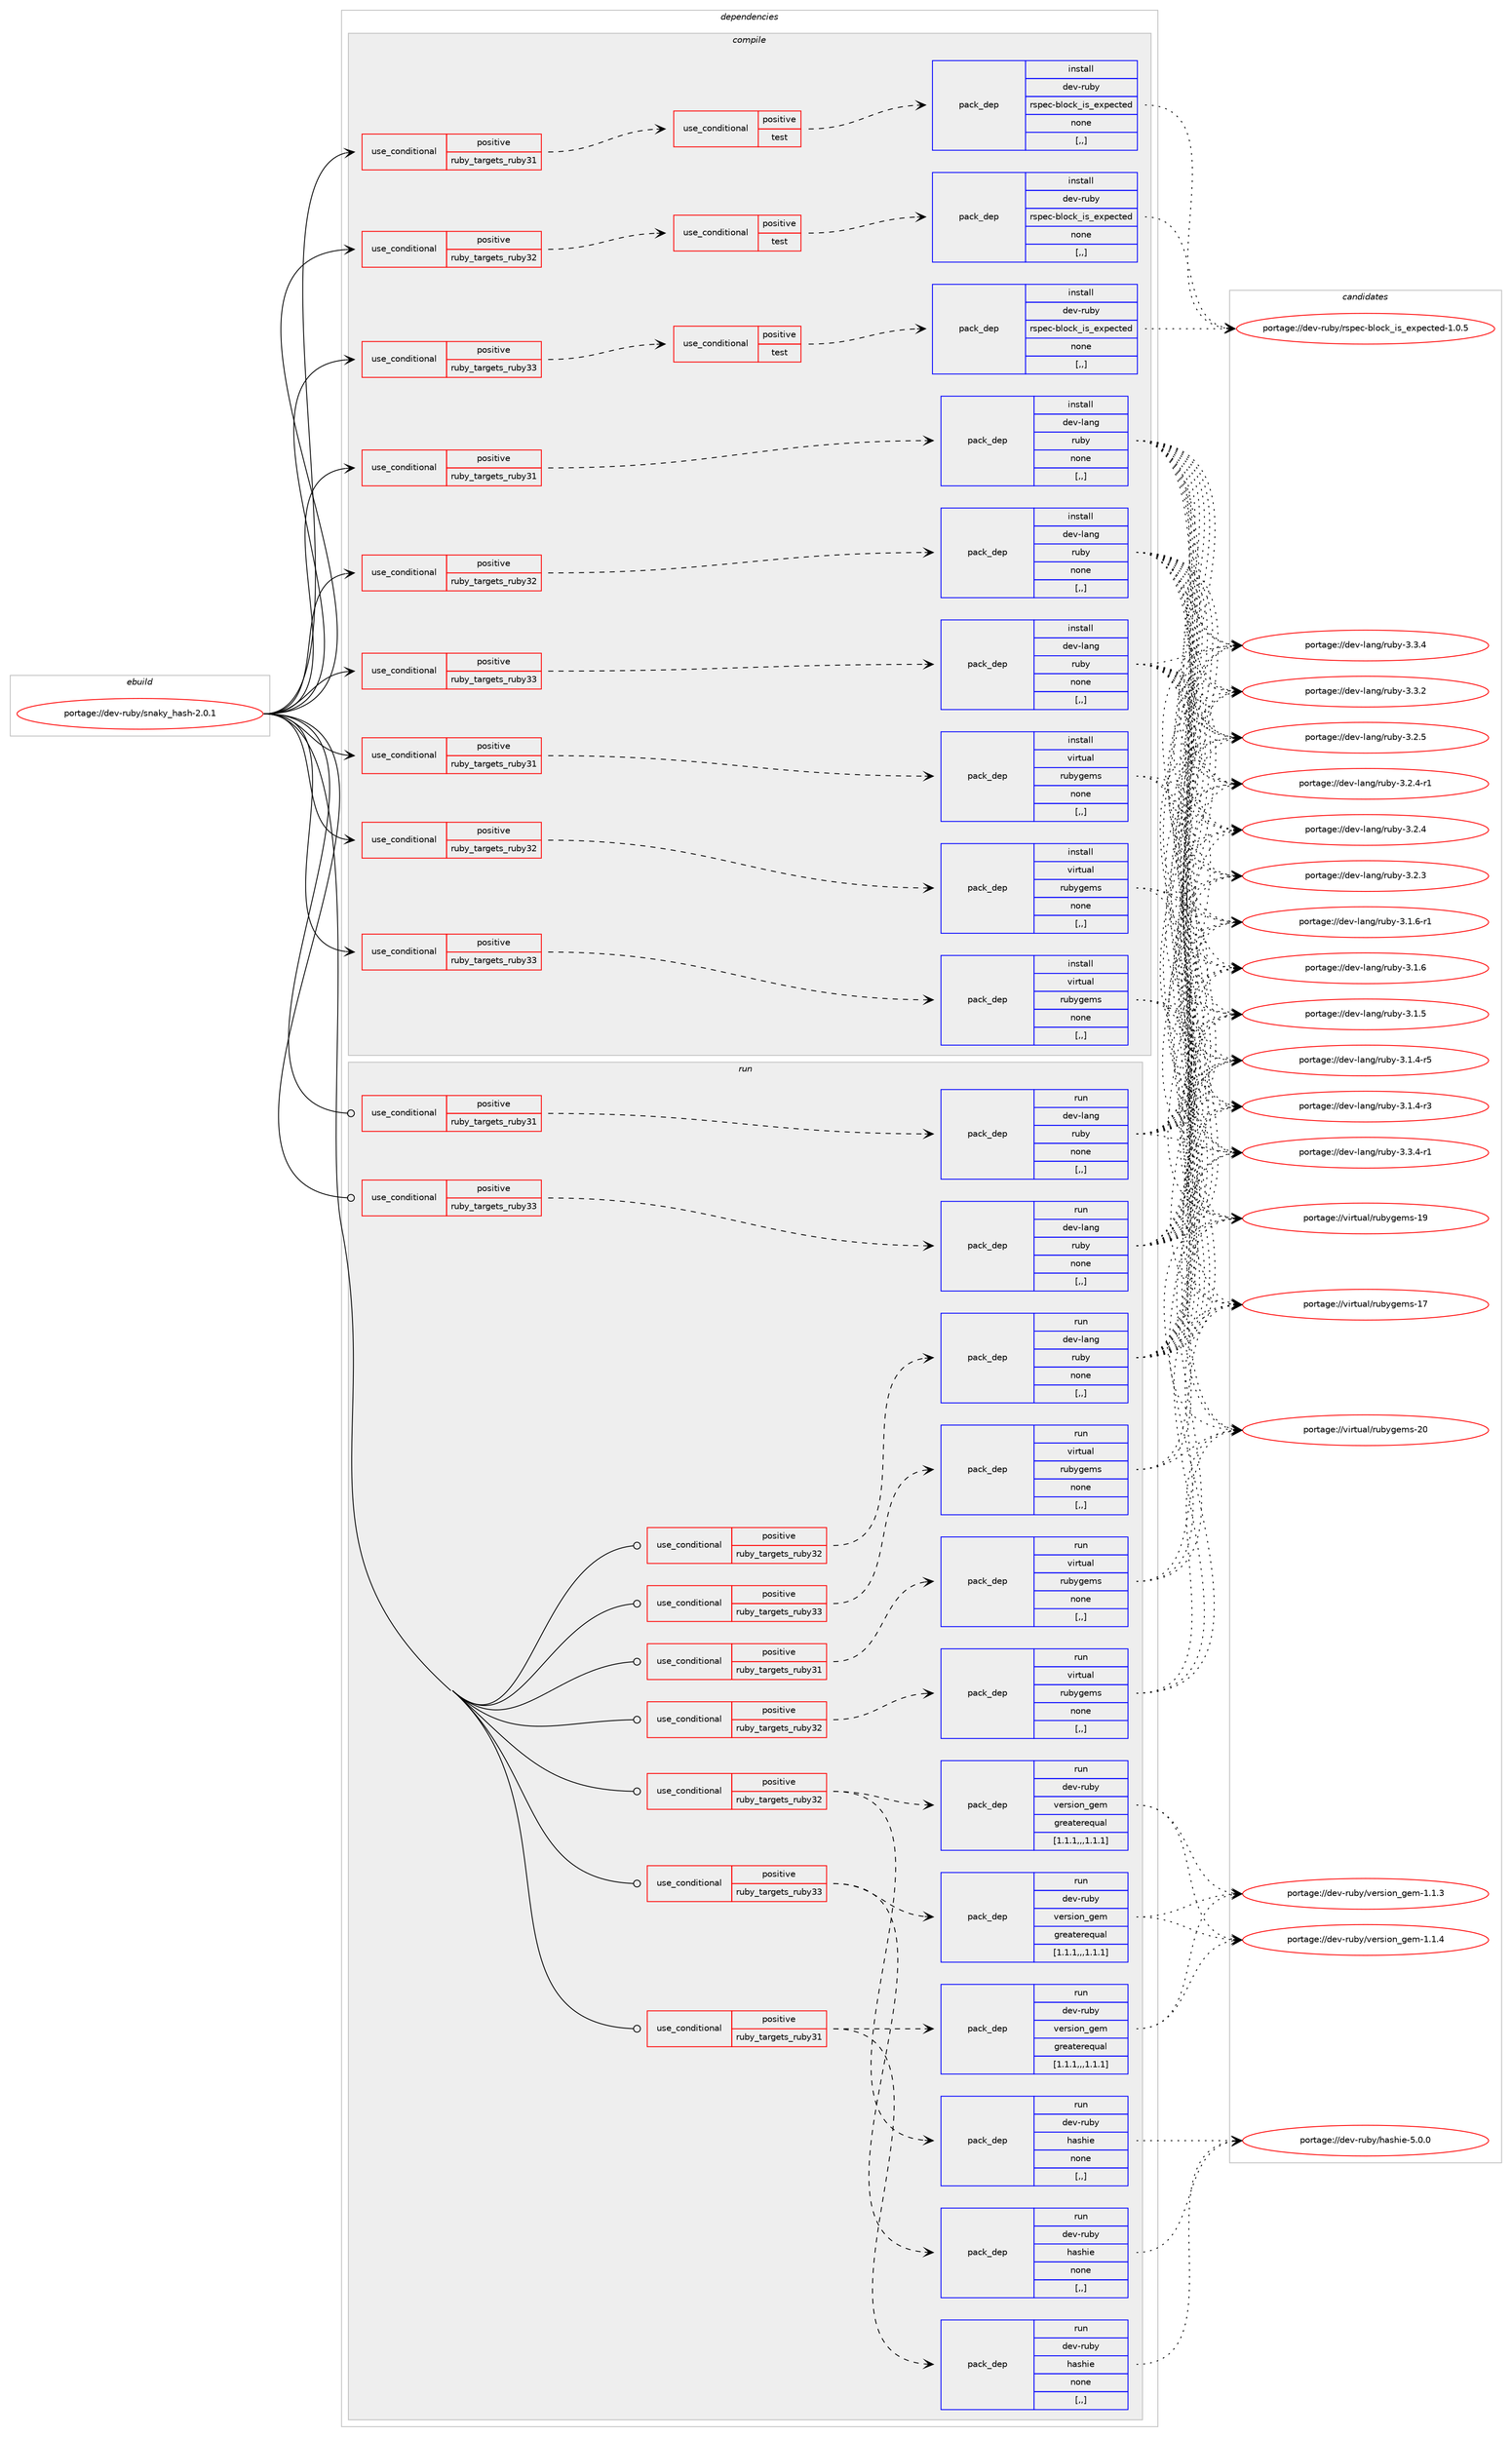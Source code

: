 digraph prolog {

# *************
# Graph options
# *************

newrank=true;
concentrate=true;
compound=true;
graph [rankdir=LR,fontname=Helvetica,fontsize=10,ranksep=1.5];#, ranksep=2.5, nodesep=0.2];
edge  [arrowhead=vee];
node  [fontname=Helvetica,fontsize=10];

# **********
# The ebuild
# **********

subgraph cluster_leftcol {
color=gray;
label=<<i>ebuild</i>>;
id [label="portage://dev-ruby/snaky_hash-2.0.1", color=red, width=4, href="../dev-ruby/snaky_hash-2.0.1.svg"];
}

# ****************
# The dependencies
# ****************

subgraph cluster_midcol {
color=gray;
label=<<i>dependencies</i>>;
subgraph cluster_compile {
fillcolor="#eeeeee";
style=filled;
label=<<i>compile</i>>;
subgraph cond56799 {
dependency203720 [label=<<TABLE BORDER="0" CELLBORDER="1" CELLSPACING="0" CELLPADDING="4"><TR><TD ROWSPAN="3" CELLPADDING="10">use_conditional</TD></TR><TR><TD>positive</TD></TR><TR><TD>ruby_targets_ruby31</TD></TR></TABLE>>, shape=none, color=red];
subgraph cond56800 {
dependency203721 [label=<<TABLE BORDER="0" CELLBORDER="1" CELLSPACING="0" CELLPADDING="4"><TR><TD ROWSPAN="3" CELLPADDING="10">use_conditional</TD></TR><TR><TD>positive</TD></TR><TR><TD>test</TD></TR></TABLE>>, shape=none, color=red];
subgraph pack145536 {
dependency203722 [label=<<TABLE BORDER="0" CELLBORDER="1" CELLSPACING="0" CELLPADDING="4" WIDTH="220"><TR><TD ROWSPAN="6" CELLPADDING="30">pack_dep</TD></TR><TR><TD WIDTH="110">install</TD></TR><TR><TD>dev-ruby</TD></TR><TR><TD>rspec-block_is_expected</TD></TR><TR><TD>none</TD></TR><TR><TD>[,,]</TD></TR></TABLE>>, shape=none, color=blue];
}
dependency203721:e -> dependency203722:w [weight=20,style="dashed",arrowhead="vee"];
}
dependency203720:e -> dependency203721:w [weight=20,style="dashed",arrowhead="vee"];
}
id:e -> dependency203720:w [weight=20,style="solid",arrowhead="vee"];
subgraph cond56801 {
dependency203723 [label=<<TABLE BORDER="0" CELLBORDER="1" CELLSPACING="0" CELLPADDING="4"><TR><TD ROWSPAN="3" CELLPADDING="10">use_conditional</TD></TR><TR><TD>positive</TD></TR><TR><TD>ruby_targets_ruby31</TD></TR></TABLE>>, shape=none, color=red];
subgraph pack145537 {
dependency203724 [label=<<TABLE BORDER="0" CELLBORDER="1" CELLSPACING="0" CELLPADDING="4" WIDTH="220"><TR><TD ROWSPAN="6" CELLPADDING="30">pack_dep</TD></TR><TR><TD WIDTH="110">install</TD></TR><TR><TD>dev-lang</TD></TR><TR><TD>ruby</TD></TR><TR><TD>none</TD></TR><TR><TD>[,,]</TD></TR></TABLE>>, shape=none, color=blue];
}
dependency203723:e -> dependency203724:w [weight=20,style="dashed",arrowhead="vee"];
}
id:e -> dependency203723:w [weight=20,style="solid",arrowhead="vee"];
subgraph cond56802 {
dependency203725 [label=<<TABLE BORDER="0" CELLBORDER="1" CELLSPACING="0" CELLPADDING="4"><TR><TD ROWSPAN="3" CELLPADDING="10">use_conditional</TD></TR><TR><TD>positive</TD></TR><TR><TD>ruby_targets_ruby31</TD></TR></TABLE>>, shape=none, color=red];
subgraph pack145538 {
dependency203726 [label=<<TABLE BORDER="0" CELLBORDER="1" CELLSPACING="0" CELLPADDING="4" WIDTH="220"><TR><TD ROWSPAN="6" CELLPADDING="30">pack_dep</TD></TR><TR><TD WIDTH="110">install</TD></TR><TR><TD>virtual</TD></TR><TR><TD>rubygems</TD></TR><TR><TD>none</TD></TR><TR><TD>[,,]</TD></TR></TABLE>>, shape=none, color=blue];
}
dependency203725:e -> dependency203726:w [weight=20,style="dashed",arrowhead="vee"];
}
id:e -> dependency203725:w [weight=20,style="solid",arrowhead="vee"];
subgraph cond56803 {
dependency203727 [label=<<TABLE BORDER="0" CELLBORDER="1" CELLSPACING="0" CELLPADDING="4"><TR><TD ROWSPAN="3" CELLPADDING="10">use_conditional</TD></TR><TR><TD>positive</TD></TR><TR><TD>ruby_targets_ruby32</TD></TR></TABLE>>, shape=none, color=red];
subgraph cond56804 {
dependency203728 [label=<<TABLE BORDER="0" CELLBORDER="1" CELLSPACING="0" CELLPADDING="4"><TR><TD ROWSPAN="3" CELLPADDING="10">use_conditional</TD></TR><TR><TD>positive</TD></TR><TR><TD>test</TD></TR></TABLE>>, shape=none, color=red];
subgraph pack145539 {
dependency203729 [label=<<TABLE BORDER="0" CELLBORDER="1" CELLSPACING="0" CELLPADDING="4" WIDTH="220"><TR><TD ROWSPAN="6" CELLPADDING="30">pack_dep</TD></TR><TR><TD WIDTH="110">install</TD></TR><TR><TD>dev-ruby</TD></TR><TR><TD>rspec-block_is_expected</TD></TR><TR><TD>none</TD></TR><TR><TD>[,,]</TD></TR></TABLE>>, shape=none, color=blue];
}
dependency203728:e -> dependency203729:w [weight=20,style="dashed",arrowhead="vee"];
}
dependency203727:e -> dependency203728:w [weight=20,style="dashed",arrowhead="vee"];
}
id:e -> dependency203727:w [weight=20,style="solid",arrowhead="vee"];
subgraph cond56805 {
dependency203730 [label=<<TABLE BORDER="0" CELLBORDER="1" CELLSPACING="0" CELLPADDING="4"><TR><TD ROWSPAN="3" CELLPADDING="10">use_conditional</TD></TR><TR><TD>positive</TD></TR><TR><TD>ruby_targets_ruby32</TD></TR></TABLE>>, shape=none, color=red];
subgraph pack145540 {
dependency203731 [label=<<TABLE BORDER="0" CELLBORDER="1" CELLSPACING="0" CELLPADDING="4" WIDTH="220"><TR><TD ROWSPAN="6" CELLPADDING="30">pack_dep</TD></TR><TR><TD WIDTH="110">install</TD></TR><TR><TD>dev-lang</TD></TR><TR><TD>ruby</TD></TR><TR><TD>none</TD></TR><TR><TD>[,,]</TD></TR></TABLE>>, shape=none, color=blue];
}
dependency203730:e -> dependency203731:w [weight=20,style="dashed",arrowhead="vee"];
}
id:e -> dependency203730:w [weight=20,style="solid",arrowhead="vee"];
subgraph cond56806 {
dependency203732 [label=<<TABLE BORDER="0" CELLBORDER="1" CELLSPACING="0" CELLPADDING="4"><TR><TD ROWSPAN="3" CELLPADDING="10">use_conditional</TD></TR><TR><TD>positive</TD></TR><TR><TD>ruby_targets_ruby32</TD></TR></TABLE>>, shape=none, color=red];
subgraph pack145541 {
dependency203733 [label=<<TABLE BORDER="0" CELLBORDER="1" CELLSPACING="0" CELLPADDING="4" WIDTH="220"><TR><TD ROWSPAN="6" CELLPADDING="30">pack_dep</TD></TR><TR><TD WIDTH="110">install</TD></TR><TR><TD>virtual</TD></TR><TR><TD>rubygems</TD></TR><TR><TD>none</TD></TR><TR><TD>[,,]</TD></TR></TABLE>>, shape=none, color=blue];
}
dependency203732:e -> dependency203733:w [weight=20,style="dashed",arrowhead="vee"];
}
id:e -> dependency203732:w [weight=20,style="solid",arrowhead="vee"];
subgraph cond56807 {
dependency203734 [label=<<TABLE BORDER="0" CELLBORDER="1" CELLSPACING="0" CELLPADDING="4"><TR><TD ROWSPAN="3" CELLPADDING="10">use_conditional</TD></TR><TR><TD>positive</TD></TR><TR><TD>ruby_targets_ruby33</TD></TR></TABLE>>, shape=none, color=red];
subgraph cond56808 {
dependency203735 [label=<<TABLE BORDER="0" CELLBORDER="1" CELLSPACING="0" CELLPADDING="4"><TR><TD ROWSPAN="3" CELLPADDING="10">use_conditional</TD></TR><TR><TD>positive</TD></TR><TR><TD>test</TD></TR></TABLE>>, shape=none, color=red];
subgraph pack145542 {
dependency203736 [label=<<TABLE BORDER="0" CELLBORDER="1" CELLSPACING="0" CELLPADDING="4" WIDTH="220"><TR><TD ROWSPAN="6" CELLPADDING="30">pack_dep</TD></TR><TR><TD WIDTH="110">install</TD></TR><TR><TD>dev-ruby</TD></TR><TR><TD>rspec-block_is_expected</TD></TR><TR><TD>none</TD></TR><TR><TD>[,,]</TD></TR></TABLE>>, shape=none, color=blue];
}
dependency203735:e -> dependency203736:w [weight=20,style="dashed",arrowhead="vee"];
}
dependency203734:e -> dependency203735:w [weight=20,style="dashed",arrowhead="vee"];
}
id:e -> dependency203734:w [weight=20,style="solid",arrowhead="vee"];
subgraph cond56809 {
dependency203737 [label=<<TABLE BORDER="0" CELLBORDER="1" CELLSPACING="0" CELLPADDING="4"><TR><TD ROWSPAN="3" CELLPADDING="10">use_conditional</TD></TR><TR><TD>positive</TD></TR><TR><TD>ruby_targets_ruby33</TD></TR></TABLE>>, shape=none, color=red];
subgraph pack145543 {
dependency203738 [label=<<TABLE BORDER="0" CELLBORDER="1" CELLSPACING="0" CELLPADDING="4" WIDTH="220"><TR><TD ROWSPAN="6" CELLPADDING="30">pack_dep</TD></TR><TR><TD WIDTH="110">install</TD></TR><TR><TD>dev-lang</TD></TR><TR><TD>ruby</TD></TR><TR><TD>none</TD></TR><TR><TD>[,,]</TD></TR></TABLE>>, shape=none, color=blue];
}
dependency203737:e -> dependency203738:w [weight=20,style="dashed",arrowhead="vee"];
}
id:e -> dependency203737:w [weight=20,style="solid",arrowhead="vee"];
subgraph cond56810 {
dependency203739 [label=<<TABLE BORDER="0" CELLBORDER="1" CELLSPACING="0" CELLPADDING="4"><TR><TD ROWSPAN="3" CELLPADDING="10">use_conditional</TD></TR><TR><TD>positive</TD></TR><TR><TD>ruby_targets_ruby33</TD></TR></TABLE>>, shape=none, color=red];
subgraph pack145544 {
dependency203740 [label=<<TABLE BORDER="0" CELLBORDER="1" CELLSPACING="0" CELLPADDING="4" WIDTH="220"><TR><TD ROWSPAN="6" CELLPADDING="30">pack_dep</TD></TR><TR><TD WIDTH="110">install</TD></TR><TR><TD>virtual</TD></TR><TR><TD>rubygems</TD></TR><TR><TD>none</TD></TR><TR><TD>[,,]</TD></TR></TABLE>>, shape=none, color=blue];
}
dependency203739:e -> dependency203740:w [weight=20,style="dashed",arrowhead="vee"];
}
id:e -> dependency203739:w [weight=20,style="solid",arrowhead="vee"];
}
subgraph cluster_compileandrun {
fillcolor="#eeeeee";
style=filled;
label=<<i>compile and run</i>>;
}
subgraph cluster_run {
fillcolor="#eeeeee";
style=filled;
label=<<i>run</i>>;
subgraph cond56811 {
dependency203741 [label=<<TABLE BORDER="0" CELLBORDER="1" CELLSPACING="0" CELLPADDING="4"><TR><TD ROWSPAN="3" CELLPADDING="10">use_conditional</TD></TR><TR><TD>positive</TD></TR><TR><TD>ruby_targets_ruby31</TD></TR></TABLE>>, shape=none, color=red];
subgraph pack145545 {
dependency203742 [label=<<TABLE BORDER="0" CELLBORDER="1" CELLSPACING="0" CELLPADDING="4" WIDTH="220"><TR><TD ROWSPAN="6" CELLPADDING="30">pack_dep</TD></TR><TR><TD WIDTH="110">run</TD></TR><TR><TD>dev-lang</TD></TR><TR><TD>ruby</TD></TR><TR><TD>none</TD></TR><TR><TD>[,,]</TD></TR></TABLE>>, shape=none, color=blue];
}
dependency203741:e -> dependency203742:w [weight=20,style="dashed",arrowhead="vee"];
}
id:e -> dependency203741:w [weight=20,style="solid",arrowhead="odot"];
subgraph cond56812 {
dependency203743 [label=<<TABLE BORDER="0" CELLBORDER="1" CELLSPACING="0" CELLPADDING="4"><TR><TD ROWSPAN="3" CELLPADDING="10">use_conditional</TD></TR><TR><TD>positive</TD></TR><TR><TD>ruby_targets_ruby31</TD></TR></TABLE>>, shape=none, color=red];
subgraph pack145546 {
dependency203744 [label=<<TABLE BORDER="0" CELLBORDER="1" CELLSPACING="0" CELLPADDING="4" WIDTH="220"><TR><TD ROWSPAN="6" CELLPADDING="30">pack_dep</TD></TR><TR><TD WIDTH="110">run</TD></TR><TR><TD>dev-ruby</TD></TR><TR><TD>hashie</TD></TR><TR><TD>none</TD></TR><TR><TD>[,,]</TD></TR></TABLE>>, shape=none, color=blue];
}
dependency203743:e -> dependency203744:w [weight=20,style="dashed",arrowhead="vee"];
subgraph pack145547 {
dependency203745 [label=<<TABLE BORDER="0" CELLBORDER="1" CELLSPACING="0" CELLPADDING="4" WIDTH="220"><TR><TD ROWSPAN="6" CELLPADDING="30">pack_dep</TD></TR><TR><TD WIDTH="110">run</TD></TR><TR><TD>dev-ruby</TD></TR><TR><TD>version_gem</TD></TR><TR><TD>greaterequal</TD></TR><TR><TD>[1.1.1,,,1.1.1]</TD></TR></TABLE>>, shape=none, color=blue];
}
dependency203743:e -> dependency203745:w [weight=20,style="dashed",arrowhead="vee"];
}
id:e -> dependency203743:w [weight=20,style="solid",arrowhead="odot"];
subgraph cond56813 {
dependency203746 [label=<<TABLE BORDER="0" CELLBORDER="1" CELLSPACING="0" CELLPADDING="4"><TR><TD ROWSPAN="3" CELLPADDING="10">use_conditional</TD></TR><TR><TD>positive</TD></TR><TR><TD>ruby_targets_ruby31</TD></TR></TABLE>>, shape=none, color=red];
subgraph pack145548 {
dependency203747 [label=<<TABLE BORDER="0" CELLBORDER="1" CELLSPACING="0" CELLPADDING="4" WIDTH="220"><TR><TD ROWSPAN="6" CELLPADDING="30">pack_dep</TD></TR><TR><TD WIDTH="110">run</TD></TR><TR><TD>virtual</TD></TR><TR><TD>rubygems</TD></TR><TR><TD>none</TD></TR><TR><TD>[,,]</TD></TR></TABLE>>, shape=none, color=blue];
}
dependency203746:e -> dependency203747:w [weight=20,style="dashed",arrowhead="vee"];
}
id:e -> dependency203746:w [weight=20,style="solid",arrowhead="odot"];
subgraph cond56814 {
dependency203748 [label=<<TABLE BORDER="0" CELLBORDER="1" CELLSPACING="0" CELLPADDING="4"><TR><TD ROWSPAN="3" CELLPADDING="10">use_conditional</TD></TR><TR><TD>positive</TD></TR><TR><TD>ruby_targets_ruby32</TD></TR></TABLE>>, shape=none, color=red];
subgraph pack145549 {
dependency203749 [label=<<TABLE BORDER="0" CELLBORDER="1" CELLSPACING="0" CELLPADDING="4" WIDTH="220"><TR><TD ROWSPAN="6" CELLPADDING="30">pack_dep</TD></TR><TR><TD WIDTH="110">run</TD></TR><TR><TD>dev-lang</TD></TR><TR><TD>ruby</TD></TR><TR><TD>none</TD></TR><TR><TD>[,,]</TD></TR></TABLE>>, shape=none, color=blue];
}
dependency203748:e -> dependency203749:w [weight=20,style="dashed",arrowhead="vee"];
}
id:e -> dependency203748:w [weight=20,style="solid",arrowhead="odot"];
subgraph cond56815 {
dependency203750 [label=<<TABLE BORDER="0" CELLBORDER="1" CELLSPACING="0" CELLPADDING="4"><TR><TD ROWSPAN="3" CELLPADDING="10">use_conditional</TD></TR><TR><TD>positive</TD></TR><TR><TD>ruby_targets_ruby32</TD></TR></TABLE>>, shape=none, color=red];
subgraph pack145550 {
dependency203751 [label=<<TABLE BORDER="0" CELLBORDER="1" CELLSPACING="0" CELLPADDING="4" WIDTH="220"><TR><TD ROWSPAN="6" CELLPADDING="30">pack_dep</TD></TR><TR><TD WIDTH="110">run</TD></TR><TR><TD>dev-ruby</TD></TR><TR><TD>hashie</TD></TR><TR><TD>none</TD></TR><TR><TD>[,,]</TD></TR></TABLE>>, shape=none, color=blue];
}
dependency203750:e -> dependency203751:w [weight=20,style="dashed",arrowhead="vee"];
subgraph pack145551 {
dependency203752 [label=<<TABLE BORDER="0" CELLBORDER="1" CELLSPACING="0" CELLPADDING="4" WIDTH="220"><TR><TD ROWSPAN="6" CELLPADDING="30">pack_dep</TD></TR><TR><TD WIDTH="110">run</TD></TR><TR><TD>dev-ruby</TD></TR><TR><TD>version_gem</TD></TR><TR><TD>greaterequal</TD></TR><TR><TD>[1.1.1,,,1.1.1]</TD></TR></TABLE>>, shape=none, color=blue];
}
dependency203750:e -> dependency203752:w [weight=20,style="dashed",arrowhead="vee"];
}
id:e -> dependency203750:w [weight=20,style="solid",arrowhead="odot"];
subgraph cond56816 {
dependency203753 [label=<<TABLE BORDER="0" CELLBORDER="1" CELLSPACING="0" CELLPADDING="4"><TR><TD ROWSPAN="3" CELLPADDING="10">use_conditional</TD></TR><TR><TD>positive</TD></TR><TR><TD>ruby_targets_ruby32</TD></TR></TABLE>>, shape=none, color=red];
subgraph pack145552 {
dependency203754 [label=<<TABLE BORDER="0" CELLBORDER="1" CELLSPACING="0" CELLPADDING="4" WIDTH="220"><TR><TD ROWSPAN="6" CELLPADDING="30">pack_dep</TD></TR><TR><TD WIDTH="110">run</TD></TR><TR><TD>virtual</TD></TR><TR><TD>rubygems</TD></TR><TR><TD>none</TD></TR><TR><TD>[,,]</TD></TR></TABLE>>, shape=none, color=blue];
}
dependency203753:e -> dependency203754:w [weight=20,style="dashed",arrowhead="vee"];
}
id:e -> dependency203753:w [weight=20,style="solid",arrowhead="odot"];
subgraph cond56817 {
dependency203755 [label=<<TABLE BORDER="0" CELLBORDER="1" CELLSPACING="0" CELLPADDING="4"><TR><TD ROWSPAN="3" CELLPADDING="10">use_conditional</TD></TR><TR><TD>positive</TD></TR><TR><TD>ruby_targets_ruby33</TD></TR></TABLE>>, shape=none, color=red];
subgraph pack145553 {
dependency203756 [label=<<TABLE BORDER="0" CELLBORDER="1" CELLSPACING="0" CELLPADDING="4" WIDTH="220"><TR><TD ROWSPAN="6" CELLPADDING="30">pack_dep</TD></TR><TR><TD WIDTH="110">run</TD></TR><TR><TD>dev-lang</TD></TR><TR><TD>ruby</TD></TR><TR><TD>none</TD></TR><TR><TD>[,,]</TD></TR></TABLE>>, shape=none, color=blue];
}
dependency203755:e -> dependency203756:w [weight=20,style="dashed",arrowhead="vee"];
}
id:e -> dependency203755:w [weight=20,style="solid",arrowhead="odot"];
subgraph cond56818 {
dependency203757 [label=<<TABLE BORDER="0" CELLBORDER="1" CELLSPACING="0" CELLPADDING="4"><TR><TD ROWSPAN="3" CELLPADDING="10">use_conditional</TD></TR><TR><TD>positive</TD></TR><TR><TD>ruby_targets_ruby33</TD></TR></TABLE>>, shape=none, color=red];
subgraph pack145554 {
dependency203758 [label=<<TABLE BORDER="0" CELLBORDER="1" CELLSPACING="0" CELLPADDING="4" WIDTH="220"><TR><TD ROWSPAN="6" CELLPADDING="30">pack_dep</TD></TR><TR><TD WIDTH="110">run</TD></TR><TR><TD>dev-ruby</TD></TR><TR><TD>hashie</TD></TR><TR><TD>none</TD></TR><TR><TD>[,,]</TD></TR></TABLE>>, shape=none, color=blue];
}
dependency203757:e -> dependency203758:w [weight=20,style="dashed",arrowhead="vee"];
subgraph pack145555 {
dependency203759 [label=<<TABLE BORDER="0" CELLBORDER="1" CELLSPACING="0" CELLPADDING="4" WIDTH="220"><TR><TD ROWSPAN="6" CELLPADDING="30">pack_dep</TD></TR><TR><TD WIDTH="110">run</TD></TR><TR><TD>dev-ruby</TD></TR><TR><TD>version_gem</TD></TR><TR><TD>greaterequal</TD></TR><TR><TD>[1.1.1,,,1.1.1]</TD></TR></TABLE>>, shape=none, color=blue];
}
dependency203757:e -> dependency203759:w [weight=20,style="dashed",arrowhead="vee"];
}
id:e -> dependency203757:w [weight=20,style="solid",arrowhead="odot"];
subgraph cond56819 {
dependency203760 [label=<<TABLE BORDER="0" CELLBORDER="1" CELLSPACING="0" CELLPADDING="4"><TR><TD ROWSPAN="3" CELLPADDING="10">use_conditional</TD></TR><TR><TD>positive</TD></TR><TR><TD>ruby_targets_ruby33</TD></TR></TABLE>>, shape=none, color=red];
subgraph pack145556 {
dependency203761 [label=<<TABLE BORDER="0" CELLBORDER="1" CELLSPACING="0" CELLPADDING="4" WIDTH="220"><TR><TD ROWSPAN="6" CELLPADDING="30">pack_dep</TD></TR><TR><TD WIDTH="110">run</TD></TR><TR><TD>virtual</TD></TR><TR><TD>rubygems</TD></TR><TR><TD>none</TD></TR><TR><TD>[,,]</TD></TR></TABLE>>, shape=none, color=blue];
}
dependency203760:e -> dependency203761:w [weight=20,style="dashed",arrowhead="vee"];
}
id:e -> dependency203760:w [weight=20,style="solid",arrowhead="odot"];
}
}

# **************
# The candidates
# **************

subgraph cluster_choices {
rank=same;
color=gray;
label=<<i>candidates</i>>;

subgraph choice145536 {
color=black;
nodesep=1;
choice10010111845114117981214711411511210199459810811199107951051159510112011210199116101100454946484653 [label="portage://dev-ruby/rspec-block_is_expected-1.0.5", color=red, width=4,href="../dev-ruby/rspec-block_is_expected-1.0.5.svg"];
dependency203722:e -> choice10010111845114117981214711411511210199459810811199107951051159510112011210199116101100454946484653:w [style=dotted,weight="100"];
}
subgraph choice145537 {
color=black;
nodesep=1;
choice100101118451089711010347114117981214551465146524511449 [label="portage://dev-lang/ruby-3.3.4-r1", color=red, width=4,href="../dev-lang/ruby-3.3.4-r1.svg"];
choice10010111845108971101034711411798121455146514652 [label="portage://dev-lang/ruby-3.3.4", color=red, width=4,href="../dev-lang/ruby-3.3.4.svg"];
choice10010111845108971101034711411798121455146514650 [label="portage://dev-lang/ruby-3.3.2", color=red, width=4,href="../dev-lang/ruby-3.3.2.svg"];
choice10010111845108971101034711411798121455146504653 [label="portage://dev-lang/ruby-3.2.5", color=red, width=4,href="../dev-lang/ruby-3.2.5.svg"];
choice100101118451089711010347114117981214551465046524511449 [label="portage://dev-lang/ruby-3.2.4-r1", color=red, width=4,href="../dev-lang/ruby-3.2.4-r1.svg"];
choice10010111845108971101034711411798121455146504652 [label="portage://dev-lang/ruby-3.2.4", color=red, width=4,href="../dev-lang/ruby-3.2.4.svg"];
choice10010111845108971101034711411798121455146504651 [label="portage://dev-lang/ruby-3.2.3", color=red, width=4,href="../dev-lang/ruby-3.2.3.svg"];
choice100101118451089711010347114117981214551464946544511449 [label="portage://dev-lang/ruby-3.1.6-r1", color=red, width=4,href="../dev-lang/ruby-3.1.6-r1.svg"];
choice10010111845108971101034711411798121455146494654 [label="portage://dev-lang/ruby-3.1.6", color=red, width=4,href="../dev-lang/ruby-3.1.6.svg"];
choice10010111845108971101034711411798121455146494653 [label="portage://dev-lang/ruby-3.1.5", color=red, width=4,href="../dev-lang/ruby-3.1.5.svg"];
choice100101118451089711010347114117981214551464946524511453 [label="portage://dev-lang/ruby-3.1.4-r5", color=red, width=4,href="../dev-lang/ruby-3.1.4-r5.svg"];
choice100101118451089711010347114117981214551464946524511451 [label="portage://dev-lang/ruby-3.1.4-r3", color=red, width=4,href="../dev-lang/ruby-3.1.4-r3.svg"];
dependency203724:e -> choice100101118451089711010347114117981214551465146524511449:w [style=dotted,weight="100"];
dependency203724:e -> choice10010111845108971101034711411798121455146514652:w [style=dotted,weight="100"];
dependency203724:e -> choice10010111845108971101034711411798121455146514650:w [style=dotted,weight="100"];
dependency203724:e -> choice10010111845108971101034711411798121455146504653:w [style=dotted,weight="100"];
dependency203724:e -> choice100101118451089711010347114117981214551465046524511449:w [style=dotted,weight="100"];
dependency203724:e -> choice10010111845108971101034711411798121455146504652:w [style=dotted,weight="100"];
dependency203724:e -> choice10010111845108971101034711411798121455146504651:w [style=dotted,weight="100"];
dependency203724:e -> choice100101118451089711010347114117981214551464946544511449:w [style=dotted,weight="100"];
dependency203724:e -> choice10010111845108971101034711411798121455146494654:w [style=dotted,weight="100"];
dependency203724:e -> choice10010111845108971101034711411798121455146494653:w [style=dotted,weight="100"];
dependency203724:e -> choice100101118451089711010347114117981214551464946524511453:w [style=dotted,weight="100"];
dependency203724:e -> choice100101118451089711010347114117981214551464946524511451:w [style=dotted,weight="100"];
}
subgraph choice145538 {
color=black;
nodesep=1;
choice118105114116117971084711411798121103101109115455048 [label="portage://virtual/rubygems-20", color=red, width=4,href="../virtual/rubygems-20.svg"];
choice118105114116117971084711411798121103101109115454957 [label="portage://virtual/rubygems-19", color=red, width=4,href="../virtual/rubygems-19.svg"];
choice118105114116117971084711411798121103101109115454955 [label="portage://virtual/rubygems-17", color=red, width=4,href="../virtual/rubygems-17.svg"];
dependency203726:e -> choice118105114116117971084711411798121103101109115455048:w [style=dotted,weight="100"];
dependency203726:e -> choice118105114116117971084711411798121103101109115454957:w [style=dotted,weight="100"];
dependency203726:e -> choice118105114116117971084711411798121103101109115454955:w [style=dotted,weight="100"];
}
subgraph choice145539 {
color=black;
nodesep=1;
choice10010111845114117981214711411511210199459810811199107951051159510112011210199116101100454946484653 [label="portage://dev-ruby/rspec-block_is_expected-1.0.5", color=red, width=4,href="../dev-ruby/rspec-block_is_expected-1.0.5.svg"];
dependency203729:e -> choice10010111845114117981214711411511210199459810811199107951051159510112011210199116101100454946484653:w [style=dotted,weight="100"];
}
subgraph choice145540 {
color=black;
nodesep=1;
choice100101118451089711010347114117981214551465146524511449 [label="portage://dev-lang/ruby-3.3.4-r1", color=red, width=4,href="../dev-lang/ruby-3.3.4-r1.svg"];
choice10010111845108971101034711411798121455146514652 [label="portage://dev-lang/ruby-3.3.4", color=red, width=4,href="../dev-lang/ruby-3.3.4.svg"];
choice10010111845108971101034711411798121455146514650 [label="portage://dev-lang/ruby-3.3.2", color=red, width=4,href="../dev-lang/ruby-3.3.2.svg"];
choice10010111845108971101034711411798121455146504653 [label="portage://dev-lang/ruby-3.2.5", color=red, width=4,href="../dev-lang/ruby-3.2.5.svg"];
choice100101118451089711010347114117981214551465046524511449 [label="portage://dev-lang/ruby-3.2.4-r1", color=red, width=4,href="../dev-lang/ruby-3.2.4-r1.svg"];
choice10010111845108971101034711411798121455146504652 [label="portage://dev-lang/ruby-3.2.4", color=red, width=4,href="../dev-lang/ruby-3.2.4.svg"];
choice10010111845108971101034711411798121455146504651 [label="portage://dev-lang/ruby-3.2.3", color=red, width=4,href="../dev-lang/ruby-3.2.3.svg"];
choice100101118451089711010347114117981214551464946544511449 [label="portage://dev-lang/ruby-3.1.6-r1", color=red, width=4,href="../dev-lang/ruby-3.1.6-r1.svg"];
choice10010111845108971101034711411798121455146494654 [label="portage://dev-lang/ruby-3.1.6", color=red, width=4,href="../dev-lang/ruby-3.1.6.svg"];
choice10010111845108971101034711411798121455146494653 [label="portage://dev-lang/ruby-3.1.5", color=red, width=4,href="../dev-lang/ruby-3.1.5.svg"];
choice100101118451089711010347114117981214551464946524511453 [label="portage://dev-lang/ruby-3.1.4-r5", color=red, width=4,href="../dev-lang/ruby-3.1.4-r5.svg"];
choice100101118451089711010347114117981214551464946524511451 [label="portage://dev-lang/ruby-3.1.4-r3", color=red, width=4,href="../dev-lang/ruby-3.1.4-r3.svg"];
dependency203731:e -> choice100101118451089711010347114117981214551465146524511449:w [style=dotted,weight="100"];
dependency203731:e -> choice10010111845108971101034711411798121455146514652:w [style=dotted,weight="100"];
dependency203731:e -> choice10010111845108971101034711411798121455146514650:w [style=dotted,weight="100"];
dependency203731:e -> choice10010111845108971101034711411798121455146504653:w [style=dotted,weight="100"];
dependency203731:e -> choice100101118451089711010347114117981214551465046524511449:w [style=dotted,weight="100"];
dependency203731:e -> choice10010111845108971101034711411798121455146504652:w [style=dotted,weight="100"];
dependency203731:e -> choice10010111845108971101034711411798121455146504651:w [style=dotted,weight="100"];
dependency203731:e -> choice100101118451089711010347114117981214551464946544511449:w [style=dotted,weight="100"];
dependency203731:e -> choice10010111845108971101034711411798121455146494654:w [style=dotted,weight="100"];
dependency203731:e -> choice10010111845108971101034711411798121455146494653:w [style=dotted,weight="100"];
dependency203731:e -> choice100101118451089711010347114117981214551464946524511453:w [style=dotted,weight="100"];
dependency203731:e -> choice100101118451089711010347114117981214551464946524511451:w [style=dotted,weight="100"];
}
subgraph choice145541 {
color=black;
nodesep=1;
choice118105114116117971084711411798121103101109115455048 [label="portage://virtual/rubygems-20", color=red, width=4,href="../virtual/rubygems-20.svg"];
choice118105114116117971084711411798121103101109115454957 [label="portage://virtual/rubygems-19", color=red, width=4,href="../virtual/rubygems-19.svg"];
choice118105114116117971084711411798121103101109115454955 [label="portage://virtual/rubygems-17", color=red, width=4,href="../virtual/rubygems-17.svg"];
dependency203733:e -> choice118105114116117971084711411798121103101109115455048:w [style=dotted,weight="100"];
dependency203733:e -> choice118105114116117971084711411798121103101109115454957:w [style=dotted,weight="100"];
dependency203733:e -> choice118105114116117971084711411798121103101109115454955:w [style=dotted,weight="100"];
}
subgraph choice145542 {
color=black;
nodesep=1;
choice10010111845114117981214711411511210199459810811199107951051159510112011210199116101100454946484653 [label="portage://dev-ruby/rspec-block_is_expected-1.0.5", color=red, width=4,href="../dev-ruby/rspec-block_is_expected-1.0.5.svg"];
dependency203736:e -> choice10010111845114117981214711411511210199459810811199107951051159510112011210199116101100454946484653:w [style=dotted,weight="100"];
}
subgraph choice145543 {
color=black;
nodesep=1;
choice100101118451089711010347114117981214551465146524511449 [label="portage://dev-lang/ruby-3.3.4-r1", color=red, width=4,href="../dev-lang/ruby-3.3.4-r1.svg"];
choice10010111845108971101034711411798121455146514652 [label="portage://dev-lang/ruby-3.3.4", color=red, width=4,href="../dev-lang/ruby-3.3.4.svg"];
choice10010111845108971101034711411798121455146514650 [label="portage://dev-lang/ruby-3.3.2", color=red, width=4,href="../dev-lang/ruby-3.3.2.svg"];
choice10010111845108971101034711411798121455146504653 [label="portage://dev-lang/ruby-3.2.5", color=red, width=4,href="../dev-lang/ruby-3.2.5.svg"];
choice100101118451089711010347114117981214551465046524511449 [label="portage://dev-lang/ruby-3.2.4-r1", color=red, width=4,href="../dev-lang/ruby-3.2.4-r1.svg"];
choice10010111845108971101034711411798121455146504652 [label="portage://dev-lang/ruby-3.2.4", color=red, width=4,href="../dev-lang/ruby-3.2.4.svg"];
choice10010111845108971101034711411798121455146504651 [label="portage://dev-lang/ruby-3.2.3", color=red, width=4,href="../dev-lang/ruby-3.2.3.svg"];
choice100101118451089711010347114117981214551464946544511449 [label="portage://dev-lang/ruby-3.1.6-r1", color=red, width=4,href="../dev-lang/ruby-3.1.6-r1.svg"];
choice10010111845108971101034711411798121455146494654 [label="portage://dev-lang/ruby-3.1.6", color=red, width=4,href="../dev-lang/ruby-3.1.6.svg"];
choice10010111845108971101034711411798121455146494653 [label="portage://dev-lang/ruby-3.1.5", color=red, width=4,href="../dev-lang/ruby-3.1.5.svg"];
choice100101118451089711010347114117981214551464946524511453 [label="portage://dev-lang/ruby-3.1.4-r5", color=red, width=4,href="../dev-lang/ruby-3.1.4-r5.svg"];
choice100101118451089711010347114117981214551464946524511451 [label="portage://dev-lang/ruby-3.1.4-r3", color=red, width=4,href="../dev-lang/ruby-3.1.4-r3.svg"];
dependency203738:e -> choice100101118451089711010347114117981214551465146524511449:w [style=dotted,weight="100"];
dependency203738:e -> choice10010111845108971101034711411798121455146514652:w [style=dotted,weight="100"];
dependency203738:e -> choice10010111845108971101034711411798121455146514650:w [style=dotted,weight="100"];
dependency203738:e -> choice10010111845108971101034711411798121455146504653:w [style=dotted,weight="100"];
dependency203738:e -> choice100101118451089711010347114117981214551465046524511449:w [style=dotted,weight="100"];
dependency203738:e -> choice10010111845108971101034711411798121455146504652:w [style=dotted,weight="100"];
dependency203738:e -> choice10010111845108971101034711411798121455146504651:w [style=dotted,weight="100"];
dependency203738:e -> choice100101118451089711010347114117981214551464946544511449:w [style=dotted,weight="100"];
dependency203738:e -> choice10010111845108971101034711411798121455146494654:w [style=dotted,weight="100"];
dependency203738:e -> choice10010111845108971101034711411798121455146494653:w [style=dotted,weight="100"];
dependency203738:e -> choice100101118451089711010347114117981214551464946524511453:w [style=dotted,weight="100"];
dependency203738:e -> choice100101118451089711010347114117981214551464946524511451:w [style=dotted,weight="100"];
}
subgraph choice145544 {
color=black;
nodesep=1;
choice118105114116117971084711411798121103101109115455048 [label="portage://virtual/rubygems-20", color=red, width=4,href="../virtual/rubygems-20.svg"];
choice118105114116117971084711411798121103101109115454957 [label="portage://virtual/rubygems-19", color=red, width=4,href="../virtual/rubygems-19.svg"];
choice118105114116117971084711411798121103101109115454955 [label="portage://virtual/rubygems-17", color=red, width=4,href="../virtual/rubygems-17.svg"];
dependency203740:e -> choice118105114116117971084711411798121103101109115455048:w [style=dotted,weight="100"];
dependency203740:e -> choice118105114116117971084711411798121103101109115454957:w [style=dotted,weight="100"];
dependency203740:e -> choice118105114116117971084711411798121103101109115454955:w [style=dotted,weight="100"];
}
subgraph choice145545 {
color=black;
nodesep=1;
choice100101118451089711010347114117981214551465146524511449 [label="portage://dev-lang/ruby-3.3.4-r1", color=red, width=4,href="../dev-lang/ruby-3.3.4-r1.svg"];
choice10010111845108971101034711411798121455146514652 [label="portage://dev-lang/ruby-3.3.4", color=red, width=4,href="../dev-lang/ruby-3.3.4.svg"];
choice10010111845108971101034711411798121455146514650 [label="portage://dev-lang/ruby-3.3.2", color=red, width=4,href="../dev-lang/ruby-3.3.2.svg"];
choice10010111845108971101034711411798121455146504653 [label="portage://dev-lang/ruby-3.2.5", color=red, width=4,href="../dev-lang/ruby-3.2.5.svg"];
choice100101118451089711010347114117981214551465046524511449 [label="portage://dev-lang/ruby-3.2.4-r1", color=red, width=4,href="../dev-lang/ruby-3.2.4-r1.svg"];
choice10010111845108971101034711411798121455146504652 [label="portage://dev-lang/ruby-3.2.4", color=red, width=4,href="../dev-lang/ruby-3.2.4.svg"];
choice10010111845108971101034711411798121455146504651 [label="portage://dev-lang/ruby-3.2.3", color=red, width=4,href="../dev-lang/ruby-3.2.3.svg"];
choice100101118451089711010347114117981214551464946544511449 [label="portage://dev-lang/ruby-3.1.6-r1", color=red, width=4,href="../dev-lang/ruby-3.1.6-r1.svg"];
choice10010111845108971101034711411798121455146494654 [label="portage://dev-lang/ruby-3.1.6", color=red, width=4,href="../dev-lang/ruby-3.1.6.svg"];
choice10010111845108971101034711411798121455146494653 [label="portage://dev-lang/ruby-3.1.5", color=red, width=4,href="../dev-lang/ruby-3.1.5.svg"];
choice100101118451089711010347114117981214551464946524511453 [label="portage://dev-lang/ruby-3.1.4-r5", color=red, width=4,href="../dev-lang/ruby-3.1.4-r5.svg"];
choice100101118451089711010347114117981214551464946524511451 [label="portage://dev-lang/ruby-3.1.4-r3", color=red, width=4,href="../dev-lang/ruby-3.1.4-r3.svg"];
dependency203742:e -> choice100101118451089711010347114117981214551465146524511449:w [style=dotted,weight="100"];
dependency203742:e -> choice10010111845108971101034711411798121455146514652:w [style=dotted,weight="100"];
dependency203742:e -> choice10010111845108971101034711411798121455146514650:w [style=dotted,weight="100"];
dependency203742:e -> choice10010111845108971101034711411798121455146504653:w [style=dotted,weight="100"];
dependency203742:e -> choice100101118451089711010347114117981214551465046524511449:w [style=dotted,weight="100"];
dependency203742:e -> choice10010111845108971101034711411798121455146504652:w [style=dotted,weight="100"];
dependency203742:e -> choice10010111845108971101034711411798121455146504651:w [style=dotted,weight="100"];
dependency203742:e -> choice100101118451089711010347114117981214551464946544511449:w [style=dotted,weight="100"];
dependency203742:e -> choice10010111845108971101034711411798121455146494654:w [style=dotted,weight="100"];
dependency203742:e -> choice10010111845108971101034711411798121455146494653:w [style=dotted,weight="100"];
dependency203742:e -> choice100101118451089711010347114117981214551464946524511453:w [style=dotted,weight="100"];
dependency203742:e -> choice100101118451089711010347114117981214551464946524511451:w [style=dotted,weight="100"];
}
subgraph choice145546 {
color=black;
nodesep=1;
choice10010111845114117981214710497115104105101455346484648 [label="portage://dev-ruby/hashie-5.0.0", color=red, width=4,href="../dev-ruby/hashie-5.0.0.svg"];
dependency203744:e -> choice10010111845114117981214710497115104105101455346484648:w [style=dotted,weight="100"];
}
subgraph choice145547 {
color=black;
nodesep=1;
choice10010111845114117981214711810111411510511111095103101109454946494652 [label="portage://dev-ruby/version_gem-1.1.4", color=red, width=4,href="../dev-ruby/version_gem-1.1.4.svg"];
choice10010111845114117981214711810111411510511111095103101109454946494651 [label="portage://dev-ruby/version_gem-1.1.3", color=red, width=4,href="../dev-ruby/version_gem-1.1.3.svg"];
dependency203745:e -> choice10010111845114117981214711810111411510511111095103101109454946494652:w [style=dotted,weight="100"];
dependency203745:e -> choice10010111845114117981214711810111411510511111095103101109454946494651:w [style=dotted,weight="100"];
}
subgraph choice145548 {
color=black;
nodesep=1;
choice118105114116117971084711411798121103101109115455048 [label="portage://virtual/rubygems-20", color=red, width=4,href="../virtual/rubygems-20.svg"];
choice118105114116117971084711411798121103101109115454957 [label="portage://virtual/rubygems-19", color=red, width=4,href="../virtual/rubygems-19.svg"];
choice118105114116117971084711411798121103101109115454955 [label="portage://virtual/rubygems-17", color=red, width=4,href="../virtual/rubygems-17.svg"];
dependency203747:e -> choice118105114116117971084711411798121103101109115455048:w [style=dotted,weight="100"];
dependency203747:e -> choice118105114116117971084711411798121103101109115454957:w [style=dotted,weight="100"];
dependency203747:e -> choice118105114116117971084711411798121103101109115454955:w [style=dotted,weight="100"];
}
subgraph choice145549 {
color=black;
nodesep=1;
choice100101118451089711010347114117981214551465146524511449 [label="portage://dev-lang/ruby-3.3.4-r1", color=red, width=4,href="../dev-lang/ruby-3.3.4-r1.svg"];
choice10010111845108971101034711411798121455146514652 [label="portage://dev-lang/ruby-3.3.4", color=red, width=4,href="../dev-lang/ruby-3.3.4.svg"];
choice10010111845108971101034711411798121455146514650 [label="portage://dev-lang/ruby-3.3.2", color=red, width=4,href="../dev-lang/ruby-3.3.2.svg"];
choice10010111845108971101034711411798121455146504653 [label="portage://dev-lang/ruby-3.2.5", color=red, width=4,href="../dev-lang/ruby-3.2.5.svg"];
choice100101118451089711010347114117981214551465046524511449 [label="portage://dev-lang/ruby-3.2.4-r1", color=red, width=4,href="../dev-lang/ruby-3.2.4-r1.svg"];
choice10010111845108971101034711411798121455146504652 [label="portage://dev-lang/ruby-3.2.4", color=red, width=4,href="../dev-lang/ruby-3.2.4.svg"];
choice10010111845108971101034711411798121455146504651 [label="portage://dev-lang/ruby-3.2.3", color=red, width=4,href="../dev-lang/ruby-3.2.3.svg"];
choice100101118451089711010347114117981214551464946544511449 [label="portage://dev-lang/ruby-3.1.6-r1", color=red, width=4,href="../dev-lang/ruby-3.1.6-r1.svg"];
choice10010111845108971101034711411798121455146494654 [label="portage://dev-lang/ruby-3.1.6", color=red, width=4,href="../dev-lang/ruby-3.1.6.svg"];
choice10010111845108971101034711411798121455146494653 [label="portage://dev-lang/ruby-3.1.5", color=red, width=4,href="../dev-lang/ruby-3.1.5.svg"];
choice100101118451089711010347114117981214551464946524511453 [label="portage://dev-lang/ruby-3.1.4-r5", color=red, width=4,href="../dev-lang/ruby-3.1.4-r5.svg"];
choice100101118451089711010347114117981214551464946524511451 [label="portage://dev-lang/ruby-3.1.4-r3", color=red, width=4,href="../dev-lang/ruby-3.1.4-r3.svg"];
dependency203749:e -> choice100101118451089711010347114117981214551465146524511449:w [style=dotted,weight="100"];
dependency203749:e -> choice10010111845108971101034711411798121455146514652:w [style=dotted,weight="100"];
dependency203749:e -> choice10010111845108971101034711411798121455146514650:w [style=dotted,weight="100"];
dependency203749:e -> choice10010111845108971101034711411798121455146504653:w [style=dotted,weight="100"];
dependency203749:e -> choice100101118451089711010347114117981214551465046524511449:w [style=dotted,weight="100"];
dependency203749:e -> choice10010111845108971101034711411798121455146504652:w [style=dotted,weight="100"];
dependency203749:e -> choice10010111845108971101034711411798121455146504651:w [style=dotted,weight="100"];
dependency203749:e -> choice100101118451089711010347114117981214551464946544511449:w [style=dotted,weight="100"];
dependency203749:e -> choice10010111845108971101034711411798121455146494654:w [style=dotted,weight="100"];
dependency203749:e -> choice10010111845108971101034711411798121455146494653:w [style=dotted,weight="100"];
dependency203749:e -> choice100101118451089711010347114117981214551464946524511453:w [style=dotted,weight="100"];
dependency203749:e -> choice100101118451089711010347114117981214551464946524511451:w [style=dotted,weight="100"];
}
subgraph choice145550 {
color=black;
nodesep=1;
choice10010111845114117981214710497115104105101455346484648 [label="portage://dev-ruby/hashie-5.0.0", color=red, width=4,href="../dev-ruby/hashie-5.0.0.svg"];
dependency203751:e -> choice10010111845114117981214710497115104105101455346484648:w [style=dotted,weight="100"];
}
subgraph choice145551 {
color=black;
nodesep=1;
choice10010111845114117981214711810111411510511111095103101109454946494652 [label="portage://dev-ruby/version_gem-1.1.4", color=red, width=4,href="../dev-ruby/version_gem-1.1.4.svg"];
choice10010111845114117981214711810111411510511111095103101109454946494651 [label="portage://dev-ruby/version_gem-1.1.3", color=red, width=4,href="../dev-ruby/version_gem-1.1.3.svg"];
dependency203752:e -> choice10010111845114117981214711810111411510511111095103101109454946494652:w [style=dotted,weight="100"];
dependency203752:e -> choice10010111845114117981214711810111411510511111095103101109454946494651:w [style=dotted,weight="100"];
}
subgraph choice145552 {
color=black;
nodesep=1;
choice118105114116117971084711411798121103101109115455048 [label="portage://virtual/rubygems-20", color=red, width=4,href="../virtual/rubygems-20.svg"];
choice118105114116117971084711411798121103101109115454957 [label="portage://virtual/rubygems-19", color=red, width=4,href="../virtual/rubygems-19.svg"];
choice118105114116117971084711411798121103101109115454955 [label="portage://virtual/rubygems-17", color=red, width=4,href="../virtual/rubygems-17.svg"];
dependency203754:e -> choice118105114116117971084711411798121103101109115455048:w [style=dotted,weight="100"];
dependency203754:e -> choice118105114116117971084711411798121103101109115454957:w [style=dotted,weight="100"];
dependency203754:e -> choice118105114116117971084711411798121103101109115454955:w [style=dotted,weight="100"];
}
subgraph choice145553 {
color=black;
nodesep=1;
choice100101118451089711010347114117981214551465146524511449 [label="portage://dev-lang/ruby-3.3.4-r1", color=red, width=4,href="../dev-lang/ruby-3.3.4-r1.svg"];
choice10010111845108971101034711411798121455146514652 [label="portage://dev-lang/ruby-3.3.4", color=red, width=4,href="../dev-lang/ruby-3.3.4.svg"];
choice10010111845108971101034711411798121455146514650 [label="portage://dev-lang/ruby-3.3.2", color=red, width=4,href="../dev-lang/ruby-3.3.2.svg"];
choice10010111845108971101034711411798121455146504653 [label="portage://dev-lang/ruby-3.2.5", color=red, width=4,href="../dev-lang/ruby-3.2.5.svg"];
choice100101118451089711010347114117981214551465046524511449 [label="portage://dev-lang/ruby-3.2.4-r1", color=red, width=4,href="../dev-lang/ruby-3.2.4-r1.svg"];
choice10010111845108971101034711411798121455146504652 [label="portage://dev-lang/ruby-3.2.4", color=red, width=4,href="../dev-lang/ruby-3.2.4.svg"];
choice10010111845108971101034711411798121455146504651 [label="portage://dev-lang/ruby-3.2.3", color=red, width=4,href="../dev-lang/ruby-3.2.3.svg"];
choice100101118451089711010347114117981214551464946544511449 [label="portage://dev-lang/ruby-3.1.6-r1", color=red, width=4,href="../dev-lang/ruby-3.1.6-r1.svg"];
choice10010111845108971101034711411798121455146494654 [label="portage://dev-lang/ruby-3.1.6", color=red, width=4,href="../dev-lang/ruby-3.1.6.svg"];
choice10010111845108971101034711411798121455146494653 [label="portage://dev-lang/ruby-3.1.5", color=red, width=4,href="../dev-lang/ruby-3.1.5.svg"];
choice100101118451089711010347114117981214551464946524511453 [label="portage://dev-lang/ruby-3.1.4-r5", color=red, width=4,href="../dev-lang/ruby-3.1.4-r5.svg"];
choice100101118451089711010347114117981214551464946524511451 [label="portage://dev-lang/ruby-3.1.4-r3", color=red, width=4,href="../dev-lang/ruby-3.1.4-r3.svg"];
dependency203756:e -> choice100101118451089711010347114117981214551465146524511449:w [style=dotted,weight="100"];
dependency203756:e -> choice10010111845108971101034711411798121455146514652:w [style=dotted,weight="100"];
dependency203756:e -> choice10010111845108971101034711411798121455146514650:w [style=dotted,weight="100"];
dependency203756:e -> choice10010111845108971101034711411798121455146504653:w [style=dotted,weight="100"];
dependency203756:e -> choice100101118451089711010347114117981214551465046524511449:w [style=dotted,weight="100"];
dependency203756:e -> choice10010111845108971101034711411798121455146504652:w [style=dotted,weight="100"];
dependency203756:e -> choice10010111845108971101034711411798121455146504651:w [style=dotted,weight="100"];
dependency203756:e -> choice100101118451089711010347114117981214551464946544511449:w [style=dotted,weight="100"];
dependency203756:e -> choice10010111845108971101034711411798121455146494654:w [style=dotted,weight="100"];
dependency203756:e -> choice10010111845108971101034711411798121455146494653:w [style=dotted,weight="100"];
dependency203756:e -> choice100101118451089711010347114117981214551464946524511453:w [style=dotted,weight="100"];
dependency203756:e -> choice100101118451089711010347114117981214551464946524511451:w [style=dotted,weight="100"];
}
subgraph choice145554 {
color=black;
nodesep=1;
choice10010111845114117981214710497115104105101455346484648 [label="portage://dev-ruby/hashie-5.0.0", color=red, width=4,href="../dev-ruby/hashie-5.0.0.svg"];
dependency203758:e -> choice10010111845114117981214710497115104105101455346484648:w [style=dotted,weight="100"];
}
subgraph choice145555 {
color=black;
nodesep=1;
choice10010111845114117981214711810111411510511111095103101109454946494652 [label="portage://dev-ruby/version_gem-1.1.4", color=red, width=4,href="../dev-ruby/version_gem-1.1.4.svg"];
choice10010111845114117981214711810111411510511111095103101109454946494651 [label="portage://dev-ruby/version_gem-1.1.3", color=red, width=4,href="../dev-ruby/version_gem-1.1.3.svg"];
dependency203759:e -> choice10010111845114117981214711810111411510511111095103101109454946494652:w [style=dotted,weight="100"];
dependency203759:e -> choice10010111845114117981214711810111411510511111095103101109454946494651:w [style=dotted,weight="100"];
}
subgraph choice145556 {
color=black;
nodesep=1;
choice118105114116117971084711411798121103101109115455048 [label="portage://virtual/rubygems-20", color=red, width=4,href="../virtual/rubygems-20.svg"];
choice118105114116117971084711411798121103101109115454957 [label="portage://virtual/rubygems-19", color=red, width=4,href="../virtual/rubygems-19.svg"];
choice118105114116117971084711411798121103101109115454955 [label="portage://virtual/rubygems-17", color=red, width=4,href="../virtual/rubygems-17.svg"];
dependency203761:e -> choice118105114116117971084711411798121103101109115455048:w [style=dotted,weight="100"];
dependency203761:e -> choice118105114116117971084711411798121103101109115454957:w [style=dotted,weight="100"];
dependency203761:e -> choice118105114116117971084711411798121103101109115454955:w [style=dotted,weight="100"];
}
}

}
